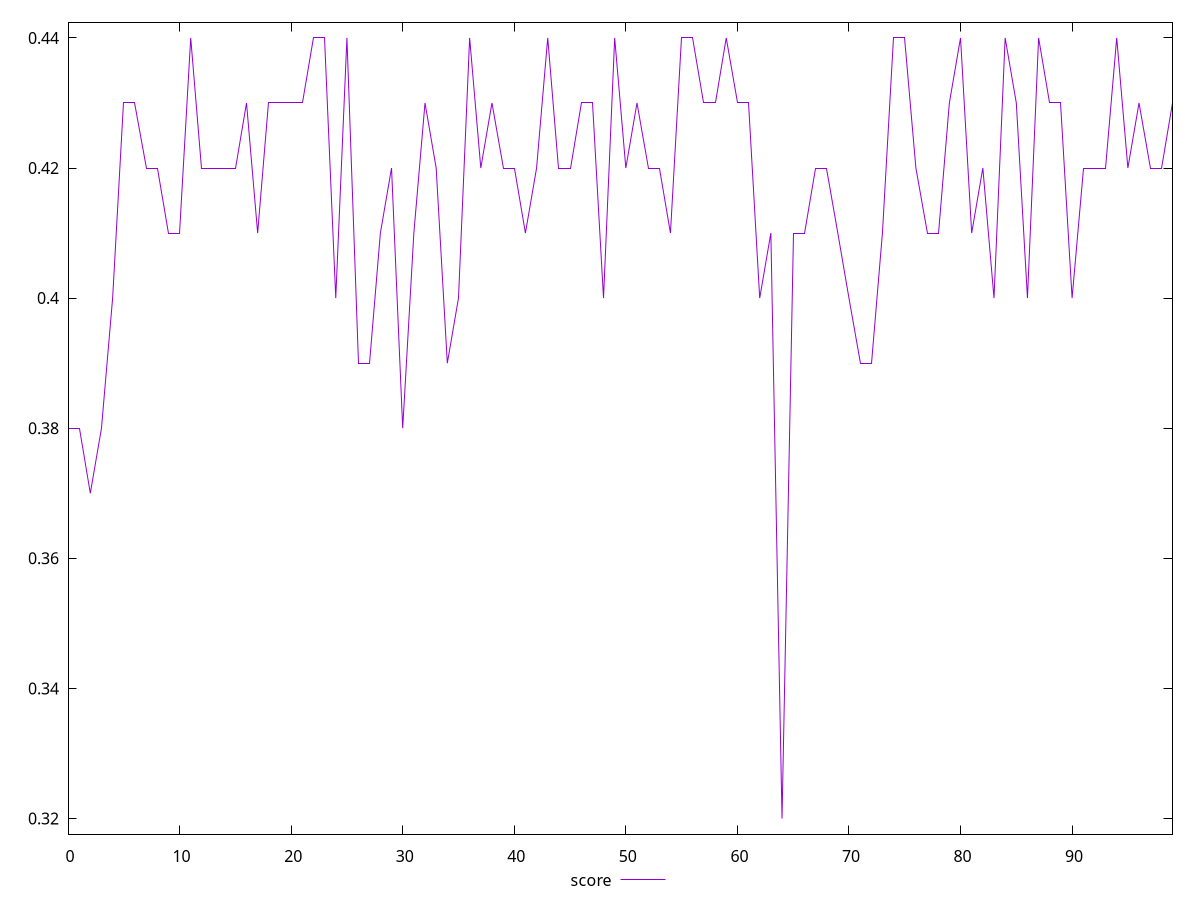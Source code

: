 reset

$score <<EOF
0 0.38
1 0.38
2 0.37
3 0.38
4 0.4
5 0.43
6 0.43
7 0.42
8 0.42
9 0.41
10 0.41
11 0.44
12 0.42
13 0.42
14 0.42
15 0.42
16 0.43
17 0.41
18 0.43
19 0.43
20 0.43
21 0.43
22 0.44
23 0.44
24 0.4
25 0.44
26 0.39
27 0.39
28 0.41
29 0.42
30 0.38
31 0.41
32 0.43
33 0.42
34 0.39
35 0.4
36 0.44
37 0.42
38 0.43
39 0.42
40 0.42
41 0.41
42 0.42
43 0.44
44 0.42
45 0.42
46 0.43
47 0.43
48 0.4
49 0.44
50 0.42
51 0.43
52 0.42
53 0.42
54 0.41
55 0.44
56 0.44
57 0.43
58 0.43
59 0.44
60 0.43
61 0.43
62 0.4
63 0.41
64 0.32
65 0.41
66 0.41
67 0.42
68 0.42
69 0.41
70 0.4
71 0.39
72 0.39
73 0.41
74 0.44
75 0.44
76 0.42
77 0.41
78 0.41
79 0.43
80 0.44
81 0.41
82 0.42
83 0.4
84 0.44
85 0.43
86 0.4
87 0.44
88 0.43
89 0.43
90 0.4
91 0.42
92 0.42
93 0.42
94 0.44
95 0.42
96 0.43
97 0.42
98 0.42
99 0.43
EOF

set key outside below
set xrange [0:99]
set yrange [0.3176:0.4424]
set trange [0.3176:0.4424]
set terminal svg size 640, 500 enhanced background rgb 'white'
set output "reports/report_00028_2021-02-24T12-49-42.674Z/uses-rel-preload/samples/music/score/values.svg"

plot $score title "score" with line

reset
